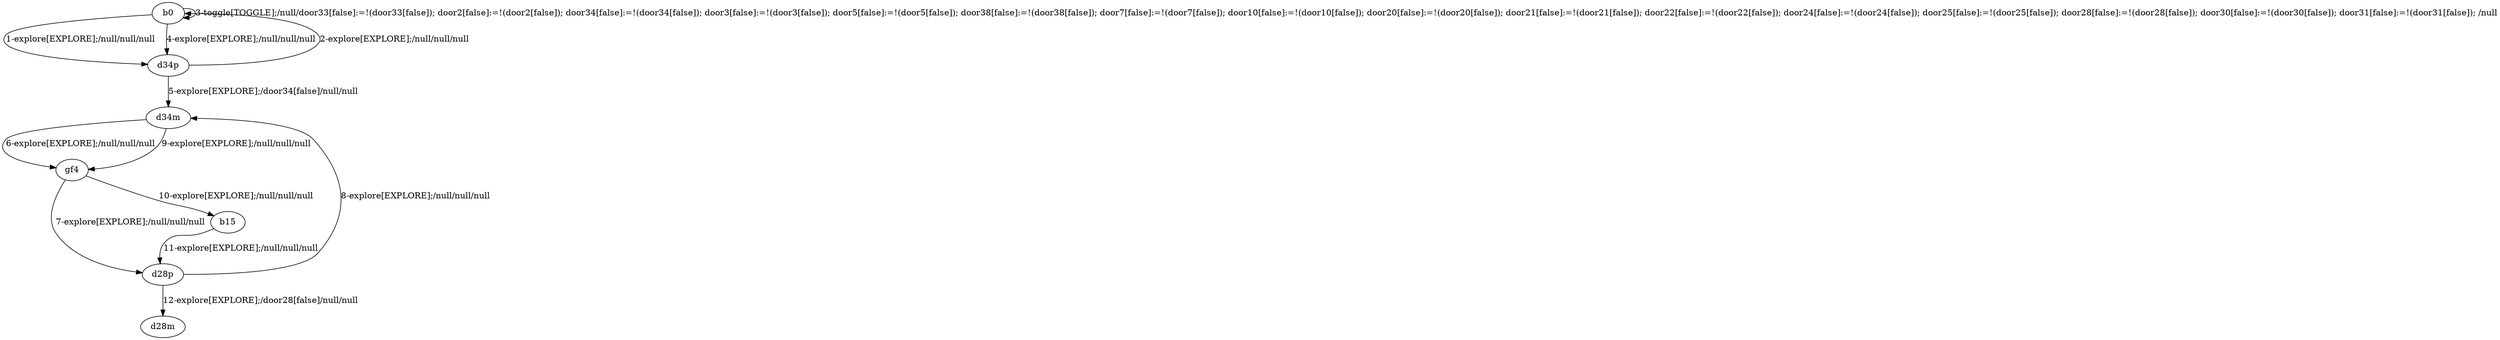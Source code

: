 # Total number of goals covered by this test: 1
# b15 --> d28p

digraph g {
"b0" -> "d34p" [label = "1-explore[EXPLORE];/null/null/null"];
"d34p" -> "b0" [label = "2-explore[EXPLORE];/null/null/null"];
"b0" -> "b0" [label = "3-toggle[TOGGLE];/null/door33[false]:=!(door33[false]); door2[false]:=!(door2[false]); door34[false]:=!(door34[false]); door3[false]:=!(door3[false]); door5[false]:=!(door5[false]); door38[false]:=!(door38[false]); door7[false]:=!(door7[false]); door10[false]:=!(door10[false]); door20[false]:=!(door20[false]); door21[false]:=!(door21[false]); door22[false]:=!(door22[false]); door24[false]:=!(door24[false]); door25[false]:=!(door25[false]); door28[false]:=!(door28[false]); door30[false]:=!(door30[false]); door31[false]:=!(door31[false]); /null"];
"b0" -> "d34p" [label = "4-explore[EXPLORE];/null/null/null"];
"d34p" -> "d34m" [label = "5-explore[EXPLORE];/door34[false]/null/null"];
"d34m" -> "gf4" [label = "6-explore[EXPLORE];/null/null/null"];
"gf4" -> "d28p" [label = "7-explore[EXPLORE];/null/null/null"];
"d28p" -> "d34m" [label = "8-explore[EXPLORE];/null/null/null"];
"d34m" -> "gf4" [label = "9-explore[EXPLORE];/null/null/null"];
"gf4" -> "b15" [label = "10-explore[EXPLORE];/null/null/null"];
"b15" -> "d28p" [label = "11-explore[EXPLORE];/null/null/null"];
"d28p" -> "d28m" [label = "12-explore[EXPLORE];/door28[false]/null/null"];
}
